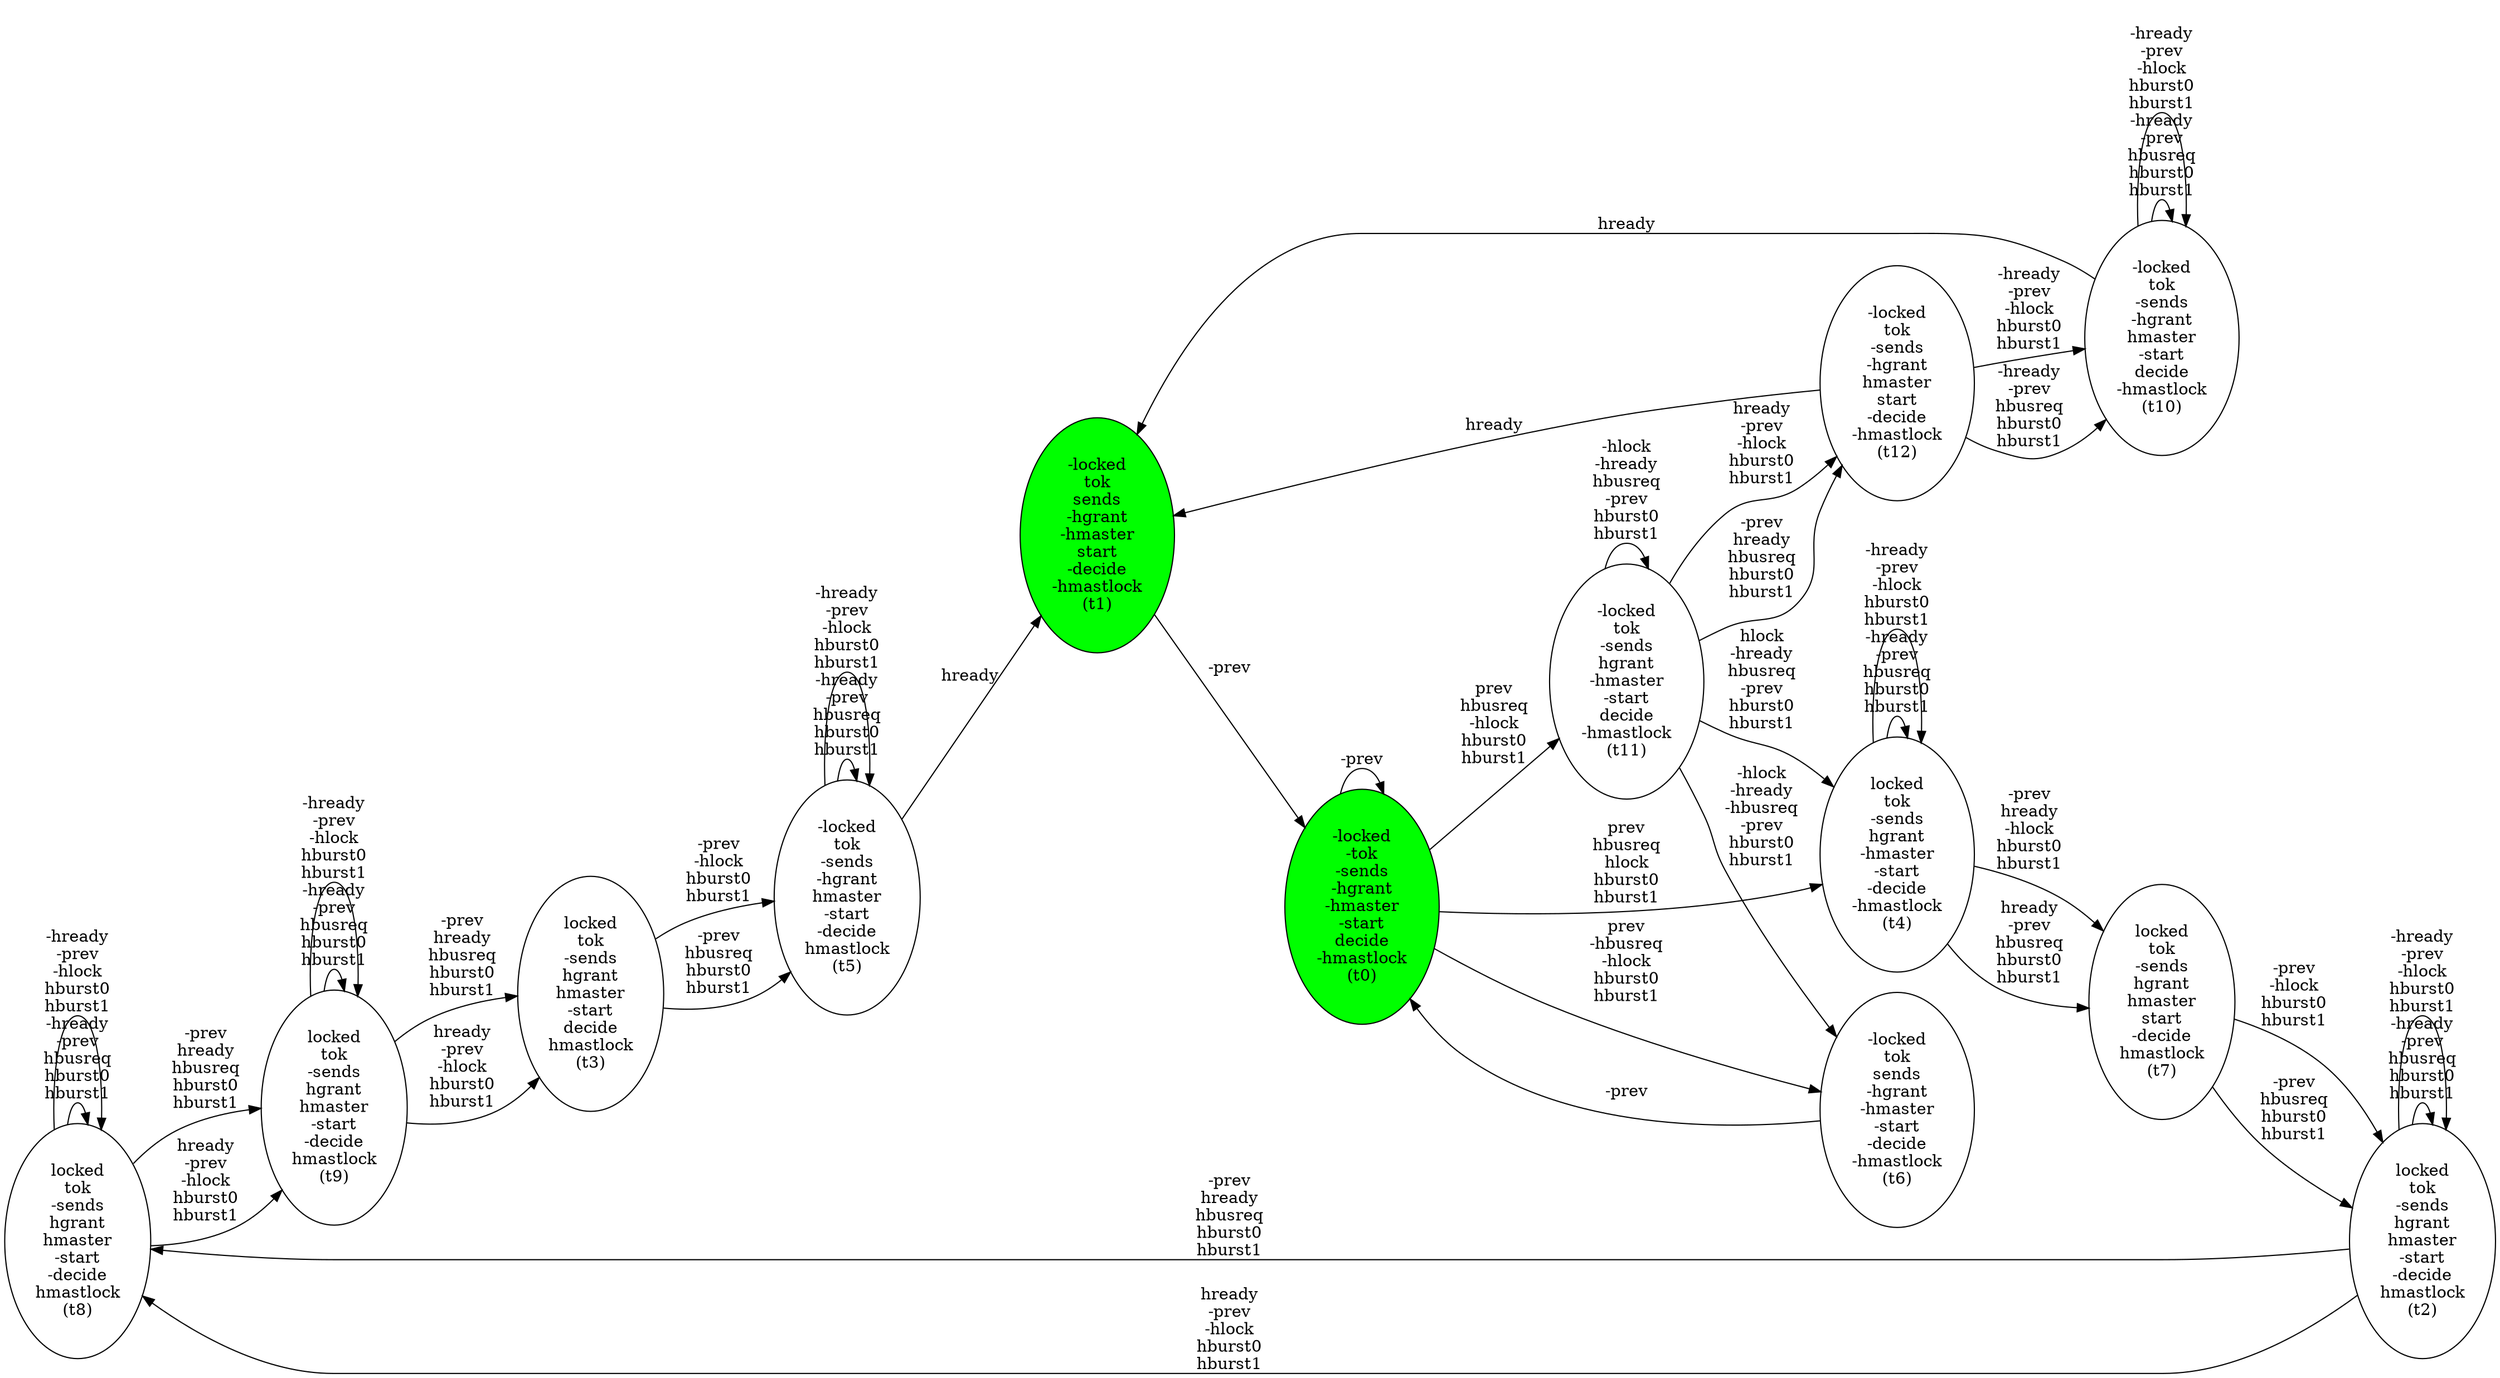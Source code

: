 digraph module {
 rankdir=LR;

"t8" []
"t9" []
"t6" []
"t7" []
"t4" []
"t5" []
"t2" []
"t3" []
"t0" [fillcolor="green",style=filled]
"t1" [fillcolor="green",style=filled]
"t10" []
"t11" []
"t12" []


"t8"[label="locked\ntok\n-sends\nhgrant\nhmaster\n-start\n-decide\nhmastlock\n(t8)"]
"t9"[label="locked\ntok\n-sends\nhgrant\nhmaster\n-start\n-decide\nhmastlock\n(t9)"]
"t6"[label="-locked\ntok\nsends\n-hgrant\n-hmaster\n-start\n-decide\n-hmastlock\n(t6)"]
"t7"[label="locked\ntok\n-sends\nhgrant\nhmaster\nstart\n-decide\nhmastlock\n(t7)"]
"t4"[label="locked\ntok\n-sends\nhgrant\n-hmaster\n-start\n-decide\n-hmastlock\n(t4)"]
"t5"[label="-locked\ntok\n-sends\n-hgrant\nhmaster\n-start\n-decide\nhmastlock\n(t5)"]
"t2"[label="locked\ntok\n-sends\nhgrant\nhmaster\n-start\n-decide\nhmastlock\n(t2)"]
"t3"[label="locked\ntok\n-sends\nhgrant\nhmaster\n-start\ndecide\nhmastlock\n(t3)"]
"t0"[label="-locked\n-tok\n-sends\n-hgrant\n-hmaster\n-start\ndecide\n-hmastlock\n(t0)"]
"t1"[label="-locked\ntok\nsends\n-hgrant\n-hmaster\nstart\n-decide\n-hmastlock\n(t1)"]
"t10"[label="-locked\ntok\n-sends\n-hgrant\nhmaster\n-start\ndecide\n-hmastlock\n(t10)"]
"t11"[label="-locked\ntok\n-sends\nhgrant\n-hmaster\n-start\ndecide\n-hmastlock\n(t11)"]
"t12"[label="-locked\ntok\n-sends\n-hgrant\nhmaster\nstart\n-decide\n-hmastlock\n(t12)"]


"t0" -> "t4" [label="prev\nhbusreq\nhlock\nhburst0\nhburst1"]
"t11" -> "t11" [label="-hlock\n-hready\nhbusreq\n-prev\nhburst0\nhburst1"]
"t2" -> "t2" [label="-hready\n-prev\nhbusreq\nhburst0\nhburst1"]
"t2" -> "t2" [label="-hready\n-prev\n-hlock\nhburst0\nhburst1"]
"t12" -> "t1" [label="hready"]
"t1" -> "t0" [label="-prev"]
"t5" -> "t5" [label="-hready\n-prev\nhbusreq\nhburst0\nhburst1"]
"t5" -> "t5" [label="-hready\n-prev\n-hlock\nhburst0\nhburst1"]
"t6" -> "t0" [label="-prev"]
"t9" -> "t3" [label="-prev\nhready\nhbusreq\nhburst0\nhburst1"]
"t9" -> "t3" [label="hready\n-prev\n-hlock\nhburst0\nhburst1"]
"t2" -> "t8" [label="-prev\nhready\nhbusreq\nhburst0\nhburst1"]
"t2" -> "t8" [label="hready\n-prev\n-hlock\nhburst0\nhburst1"]
"t12" -> "t10" [label="-hready\n-prev\nhbusreq\nhburst0\nhburst1"]
"t12" -> "t10" [label="-hready\n-prev\n-hlock\nhburst0\nhburst1"]
"t11" -> "t4" [label="hlock\n-hready\nhbusreq\n-prev\nhburst0\nhburst1"]
"t10" -> "t1" [label="hready"]
"t0" -> "t6" [label="prev\n-hbusreq\n-hlock\nhburst0\nhburst1"]
"t3" -> "t5" [label="-prev\n-hlock\nhburst0\nhburst1"]
"t3" -> "t5" [label="-prev\nhbusreq\nhburst0\nhburst1"]
"t10" -> "t10" [label="-hready\n-prev\nhbusreq\nhburst0\nhburst1"]
"t10" -> "t10" [label="-hready\n-prev\n-hlock\nhburst0\nhburst1"]
"t8" -> "t8" [label="-hready\n-prev\nhbusreq\nhburst0\nhburst1"]
"t8" -> "t8" [label="-hready\n-prev\n-hlock\nhburst0\nhburst1"]
"t9" -> "t9" [label="-hready\n-prev\nhbusreq\nhburst0\nhburst1"]
"t9" -> "t9" [label="-hready\n-prev\n-hlock\nhburst0\nhburst1"]
"t8" -> "t9" [label="-prev\nhready\nhbusreq\nhburst0\nhburst1"]
"t8" -> "t9" [label="hready\n-prev\n-hlock\nhburst0\nhburst1"]
"t4" -> "t4" [label="-hready\n-prev\nhbusreq\nhburst0\nhburst1"]
"t4" -> "t4" [label="-hready\n-prev\n-hlock\nhburst0\nhburst1"]
"t11" -> "t12" [label="-prev\nhready\nhbusreq\nhburst0\nhburst1"]
"t11" -> "t12" [label="hready\n-prev\n-hlock\nhburst0\nhburst1"]
"t11" -> "t6" [label="-hlock\n-hready\n-hbusreq\n-prev\nhburst0\nhburst1"]
"t4" -> "t7" [label="hready\n-prev\nhbusreq\nhburst0\nhburst1"]
"t4" -> "t7" [label="-prev\nhready\n-hlock\nhburst0\nhburst1"]
"t0" -> "t11" [label="prev\nhbusreq\n-hlock\nhburst0\nhburst1"]
"t0" -> "t0" [label="-prev"]
"t5" -> "t1" [label="hready"]
"t7" -> "t2" [label="-prev\n-hlock\nhburst0\nhburst1"]
"t7" -> "t2" [label="-prev\nhbusreq\nhburst0\nhburst1"]







//"t0" -> "t4" [label="prev\nhbusreq\nhlock\nhburst0\nhburst1"]
//"t11" -> "t11" [label="-hlock\n-hready\nhbusreq\n-prev\nhburst0\nhburst1"]
//"t2" -> "t2" [label="-hready\n-prev\nhbusreq\nhburst0\nhburst1"]
//"t2" -> "t2" [label="-hready\n-prev\n-hlock\nhburst0\nhburst1"]
//"t12" -> "t1" [label="hready"]
//"t12" -> "t1" [label="-hbusreq\nhlock"]
//"t12" -> "t1" [label="-hburst1"]
//"t12" -> "t1" [label="-hburst0"]
//"t12" -> "t1" [label="prev"]
//"t4" -> "t1" [label="-hbusreq\nhlock"]
//"t4" -> "t1" [label="prev"]
//"t4" -> "t1" [label="-hburst1"]
//"t4" -> "t1" [label="-hburst0"]
//"t0" -> "t1" [label="prev\n-hbusreq\nhlock"]
//"t0" -> "t1" [label="prev\n-hburst1"]
//"t0" -> "t1" [label="prev\n-hburst0"]
//"t1" -> "t0" [label="-prev"]
//"t5" -> "t5" [label="-hready\n-prev\nhbusreq\nhburst0\nhburst1"]
//"t5" -> "t5" [label="-hready\n-prev\n-hlock\nhburst0\nhburst1"]
//"t6" -> "t0" [label="-prev"]
//"t11" -> "t1" [label="-hbusreq\nhlock"]
//"t11" -> "t1" [label="prev"]
//"t11" -> "t1" [label="-hburst1"]
//"t11" -> "t1" [label="-hburst0"]
//"t7" -> "t1" [label="-hbusreq\nhlock"]
//"t7" -> "t1" [label="prev"]
//"t7" -> "t1" [label="-hburst1"]
//"t7" -> "t1" [label="-hburst0"]
//"t9" -> "t3" [label="-prev\nhready\nhbusreq\nhburst0\nhburst1"]
//"t9" -> "t3" [label="hready\n-prev\n-hlock\nhburst0\nhburst1"]
//"t2" -> "t8" [label="-prev\nhready\nhbusreq\nhburst0\nhburst1"]
//"t2" -> "t8" [label="hready\n-prev\n-hlock\nhburst0\nhburst1"]
//"t12" -> "t10" [label="-hready\n-prev\nhbusreq\nhburst0\nhburst1"]
//"t12" -> "t10" [label="-hready\n-prev\n-hlock\nhburst0\nhburst1"]
//"t11" -> "t4" [label="hlock\n-hready\nhbusreq\n-prev\nhburst0\nhburst1"]
//"t10" -> "t1" [label="hready"]
//"t10" -> "t1" [label="-hbusreq\nhlock"]
//"t10" -> "t1" [label="-hburst1"]
//"t10" -> "t1" [label="-hburst0"]
//"t10" -> "t1" [label="prev"]
//"t0" -> "t6" [label="prev\n-hbusreq\n-hlock\nhburst0\nhburst1"]
//"t6" -> "t1" [label="prev"]
//"t3" -> "t5" [label="-prev\n-hlock\nhburst0\nhburst1"]
//"t3" -> "t5" [label="-prev\nhbusreq\nhburst0\nhburst1"]
//"t10" -> "t10" [label="-hready\n-prev\nhbusreq\nhburst0\nhburst1"]
//"t10" -> "t10" [label="-hready\n-prev\n-hlock\nhburst0\nhburst1"]
//"t8" -> "t8" [label="-hready\n-prev\nhbusreq\nhburst0\nhburst1"]
//"t8" -> "t8" [label="-hready\n-prev\n-hlock\nhburst0\nhburst1"]
//"t3" -> "t1" [label="-hbusreq\nhlock"]
//"t3" -> "t1" [label="prev"]
//"t3" -> "t1" [label="-hburst1"]
//"t3" -> "t1" [label="-hburst0"]
//"t9" -> "t9" [label="-hready\n-prev\nhbusreq\nhburst0\nhburst1"]
//"t9" -> "t9" [label="-hready\n-prev\n-hlock\nhburst0\nhburst1"]
//"t2" -> "t1" [label="-hbusreq\nhlock"]
//"t2" -> "t1" [label="prev"]
//"t2" -> "t1" [label="-hburst1"]
//"t2" -> "t1" [label="-hburst0"]
//"t8" -> "t9" [label="-prev\nhready\nhbusreq\nhburst0\nhburst1"]
//"t8" -> "t9" [label="hready\n-prev\n-hlock\nhburst0\nhburst1"]
//"t9" -> "t1" [label="-hbusreq\nhlock"]
//"t9" -> "t1" [label="prev"]
//"t9" -> "t1" [label="-hburst1"]
//"t9" -> "t1" [label="-hburst0"]
//"t4" -> "t4" [label="-hready\n-prev\nhbusreq\nhburst0\nhburst1"]
//"t4" -> "t4" [label="-hready\n-prev\n-hlock\nhburst0\nhburst1"]
//"t11" -> "t12" [label="-prev\nhready\nhbusreq\nhburst0\nhburst1"]
//"t11" -> "t12" [label="hready\n-prev\n-hlock\nhburst0\nhburst1"]
//"t11" -> "t6" [label="-hlock\n-hready\n-hbusreq\n-prev\nhburst0\nhburst1"]
//"t4" -> "t7" [label="hready\n-prev\nhbusreq\nhburst0\nhburst1"]
//"t4" -> "t7" [label="-prev\nhready\n-hlock\nhburst0\nhburst1"]
//"t0" -> "t11" [label="prev\nhbusreq\n-hlock\nhburst0\nhburst1"]
//"t0" -> "t0" [label="-prev"]
//"t5" -> "t1" [label="hready"]
//"t5" -> "t1" [label="-hbusreq\nhlock"]
//"t5" -> "t1" [label="-hburst1"]
//"t5" -> "t1" [label="-hburst0"]
//"t5" -> "t1" [label="prev"]
//"t8" -> "t1" [label="-hbusreq\nhlock"]
//"t8" -> "t1" [label="prev"]
//"t8" -> "t1" [label="-hburst1"]
//"t8" -> "t1" [label="-hburst0"]
//"t1" -> "t1" [label="prev"]
//"t7" -> "t2" [label="-prev\n-hlock\nhburst0\nhburst1"]
//"t7" -> "t2" [label="-prev\nhbusreq\nhburst0\nhburst1"]
}
